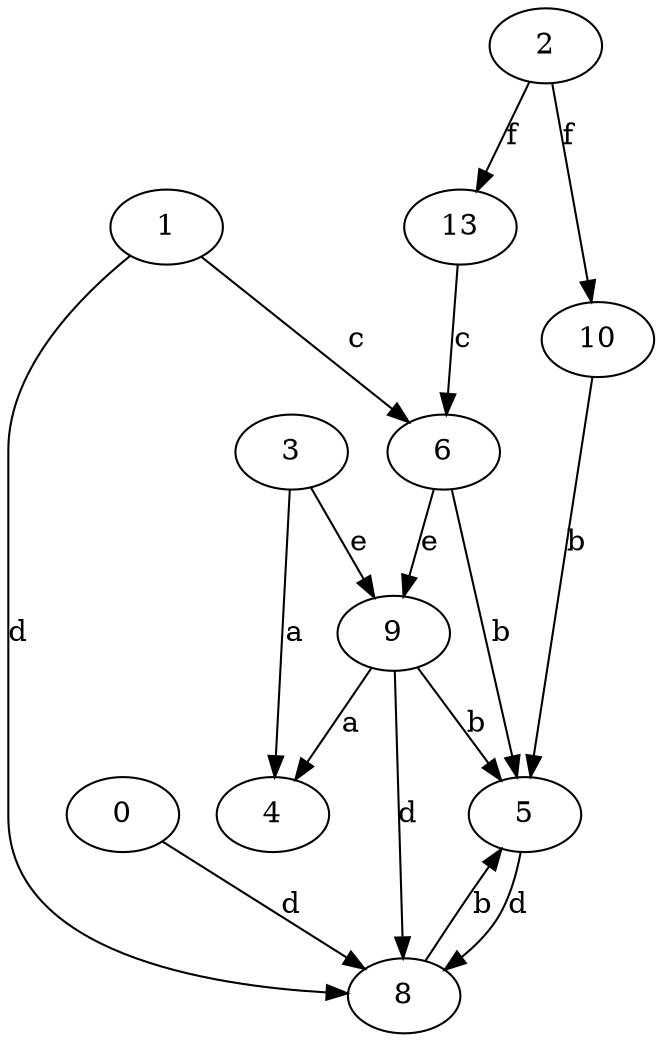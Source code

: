 strict digraph  {
3;
0;
1;
4;
5;
6;
8;
9;
2;
10;
13;
3 -> 4  [label=a];
3 -> 9  [label=e];
0 -> 8  [label=d];
1 -> 6  [label=c];
1 -> 8  [label=d];
5 -> 8  [label=d];
6 -> 5  [label=b];
6 -> 9  [label=e];
8 -> 5  [label=b];
9 -> 4  [label=a];
9 -> 5  [label=b];
9 -> 8  [label=d];
2 -> 10  [label=f];
2 -> 13  [label=f];
10 -> 5  [label=b];
13 -> 6  [label=c];
}
